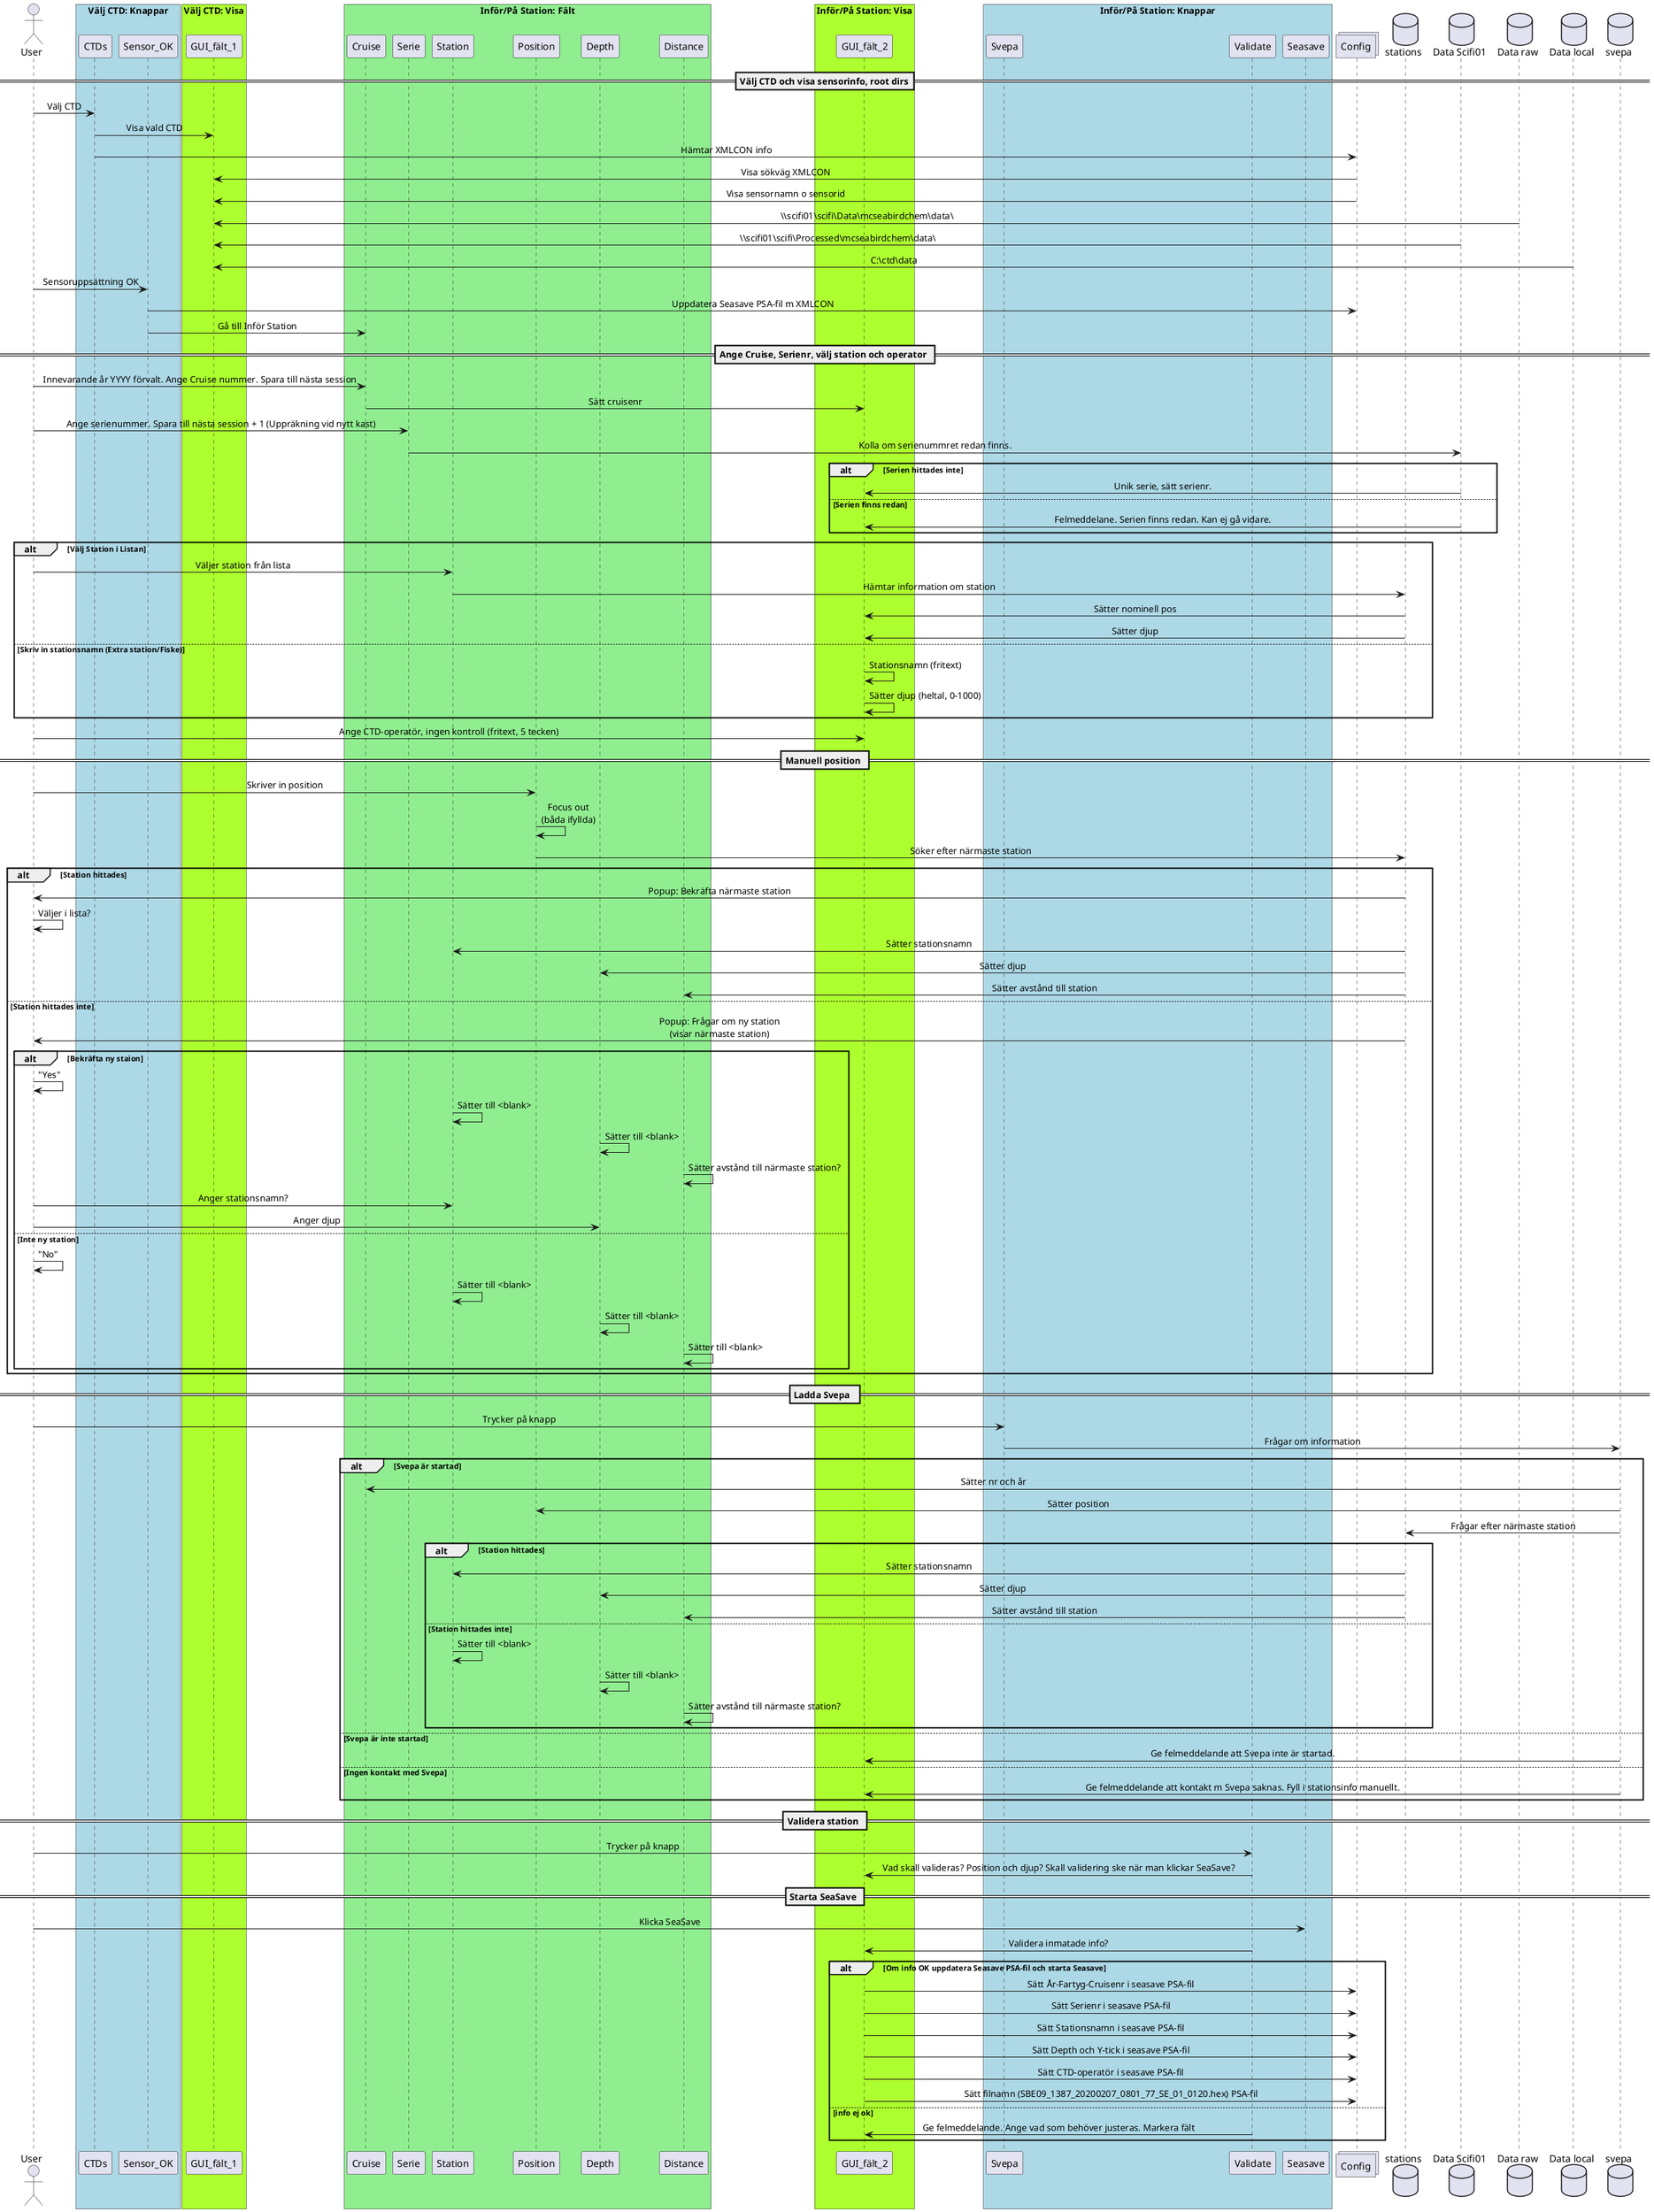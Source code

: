 @startuml Försystem
'skinparam Style strictuml
skinparam SequenceMessageAlignment center

actor User
box "Välj CTD: Knappar" #LightBlue
participant CTDs
participant "Sensor_OK"
end box
box "Välj CTD: Visa" #GreenYellow
participant GUI_fält_1
end box
box "Inför/På Station: Fält" #LightGreen
participant Cruise
participant Serie
participant Station
participant Position
participant Depth
participant Distance

end box
box "Inför/På Station: Visa" #GreenYellow
participant GUI_fält_2
end box

box "Inför/På Station: Knappar" #LightBlue
participant Svepa
participant Validate
participant Seasave
end box
collections Config

database stations 
database "Data Scifi01"
database "Data raw"
database "Data local"

database svepa

== Välj CTD och visa sensorinfo, root dirs==
User -> CTDs: Välj CTD
CTDs -> GUI_fält_1: Visa vald CTD
CTDs -> "Config": Hämtar XMLCON info 
Config -> GUI_fält_1: Visa sökväg XMLCON 
Config -> GUI_fält_1: Visa sensornamn o sensorid  
"Data raw" -> GUI_fält_1: \\\scifi01\\scifi\\Data\\mcseabirdchem\\data\\
"Data Scifi01" -> GUI_fält_1: \\\scifi01\\scifi\\Processed\\mcseabirdchem\\data\\ 
"Data local" -> GUI_fält_1: C:\ctd\data\

User -> Sensor_OK: Sensoruppsättning OK
Sensor_OK -> Config: Uppdatera Seasave PSA-fil m XMLCON
Sensor_OK -> Cruise: Gå till Inför Station

== Ange Cruise, Serienr, välj station och operator ==
User -> Cruise: Innevarande år YYYY förvalt. Ange Cruise nummer. Spara till nästa session
Cruise -> GUI_fält_2: Sätt cruisenr
User -> Serie: Ange serienummer. Spara till nästa session + 1 (Uppräkning vid nytt kast)
Serie -> "Data Scifi01": Kolla om serienummret redan finns.
    alt Serien hittades inte
        "Data Scifi01"-> GUI_fält_2: Unik serie, sätt serienr. 
        else Serien finns redan
        "Data Scifi01"-> GUI_fält_2: Felmeddelane. Serien finns redan. Kan ej gå vidare.
    end

alt Välj Station i Listan
    User -> Station : Väljer station från lista 
    Station -> stations : Hämtar information om station 
    stations -> GUI_fält_2 : Sätter nominell pos
    stations -> GUI_fält_2 : Sätter djup
else Skriv in stationsnamn (Extra station/Fiske)
    GUI_fält_2 -> GUI_fält_2 : Stationsnamn (fritext)
    GUI_fält_2 -> GUI_fält_2 : Sätter djup (heltal, 0-1000)
end    

User -> GUI_fält_2: Ange CTD-operatör, ingen kontroll (fritext, 5 tecken)

== Manuell position ==
User -> Position : Skriver in position
Position -> Position : Focus out\n(båda ifyllda)
Position -> stations : Söker efter närmaste station
    alt Station hittades 
        stations -> User : Popup: Bekräfta närmaste station 
        User -> User : Väljer i lista? 
        stations -> Station : Sätter stationsnamn
        stations -> Depth : Sätter djup 
        stations -> Distance : Sätter avstånd till station
    else Station hittades inte 
        stations -> User : Popup: Frågar om ny station\n(visar närmaste station)
        alt Bekräfta ny staion 
            User -> User : "Yes"
            Station -> Station : Sätter till <blank>
            Depth -> Depth : Sätter till <blank>
            Distance -> Distance : Sätter avstånd till närmaste station?
            User -> Station : Anger stationsnamn?
            User -> Depth : Anger djup
        else Inte ny station 
            User -> User : "No"
            Station -> Station : Sätter till <blank>
            Depth -> Depth : Sätter till <blank>
            Distance -> Distance : Sätter till <blank>

        end
    end


== Ladda Svepa  ==
User -> Svepa : Trycker på knapp
Svepa -> svepa : Frågar om information
    alt Svepa är startad
    svepa -> Cruise : Sätter nr och år
    svepa -> Position : Sätter position
    svepa -> stations : Frågar efter närmaste station
        alt Station hittades 
            stations -> Station : Sätter stationsnamn
            stations -> Depth : Sätter djup 
            stations -> Distance : Sätter avstånd till station
        else Station hittades inte
            Station -> Station : Sätter till <blank>
            Depth -> Depth : Sätter till <blank>
            Distance -> Distance : Sätter avstånd till närmaste station?
        end
    else Svepa är inte startad
    svepa -> GUI_fält_2: Ge felmeddelande att Svepa inte är startad. 
    else Ingen kontakt med Svepa
    svepa -> GUI_fält_2: Ge felmeddelande att kontakt m Svepa saknas. Fyll i stationsinfo manuellt. 
    end


== Validera station ==
User -> Validate : Trycker på knapp 
Validate -> GUI_fält_2: Vad skall valideras? Position och djup? Skall validering ske när man klickar SeaSave?

== Starta SeaSave ==
User -> Seasave: Klicka SeaSave
Validate -> GUI_fält_2: Validera inmatade info?
    alt Om info OK uppdatera Seasave PSA-fil och starta Seasave
    GUI_fält_2 -> Config: Sätt År-Fartyg-Cruisenr i seasave PSA-fil
    GUI_fält_2 -> Config: Sätt Serienr i seasave PSA-fil
    GUI_fält_2 -> Config: Sätt Stationsnamn i seasave PSA-fil
    GUI_fält_2 -> Config: Sätt Depth och Y-tick i seasave PSA-fil
    GUI_fält_2 -> Config: Sätt CTD-operatör i seasave PSA-fil
    GUI_fält_2 -> Config: Sätt filnamn (SBE09_1387_20200207_0801_77_SE_01_0120.hex) PSA-fil
    else info ej ok
    Validate -> GUI_fält_2: Ge felmeddelande. Ange vad som behöver justeras. Markera fält
    end

@enduml